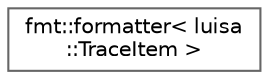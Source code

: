 digraph "类继承关系图"
{
 // LATEX_PDF_SIZE
  bgcolor="transparent";
  edge [fontname=Helvetica,fontsize=10,labelfontname=Helvetica,labelfontsize=10];
  node [fontname=Helvetica,fontsize=10,shape=box,height=0.2,width=0.4];
  rankdir="LR";
  Node0 [id="Node000000",label="fmt::formatter\< luisa\l::TraceItem \>",height=0.2,width=0.4,color="grey40", fillcolor="white", style="filled",URL="$structfmt_1_1formatter_3_01luisa_1_1_trace_item_01_4.html",tooltip=" "];
}
